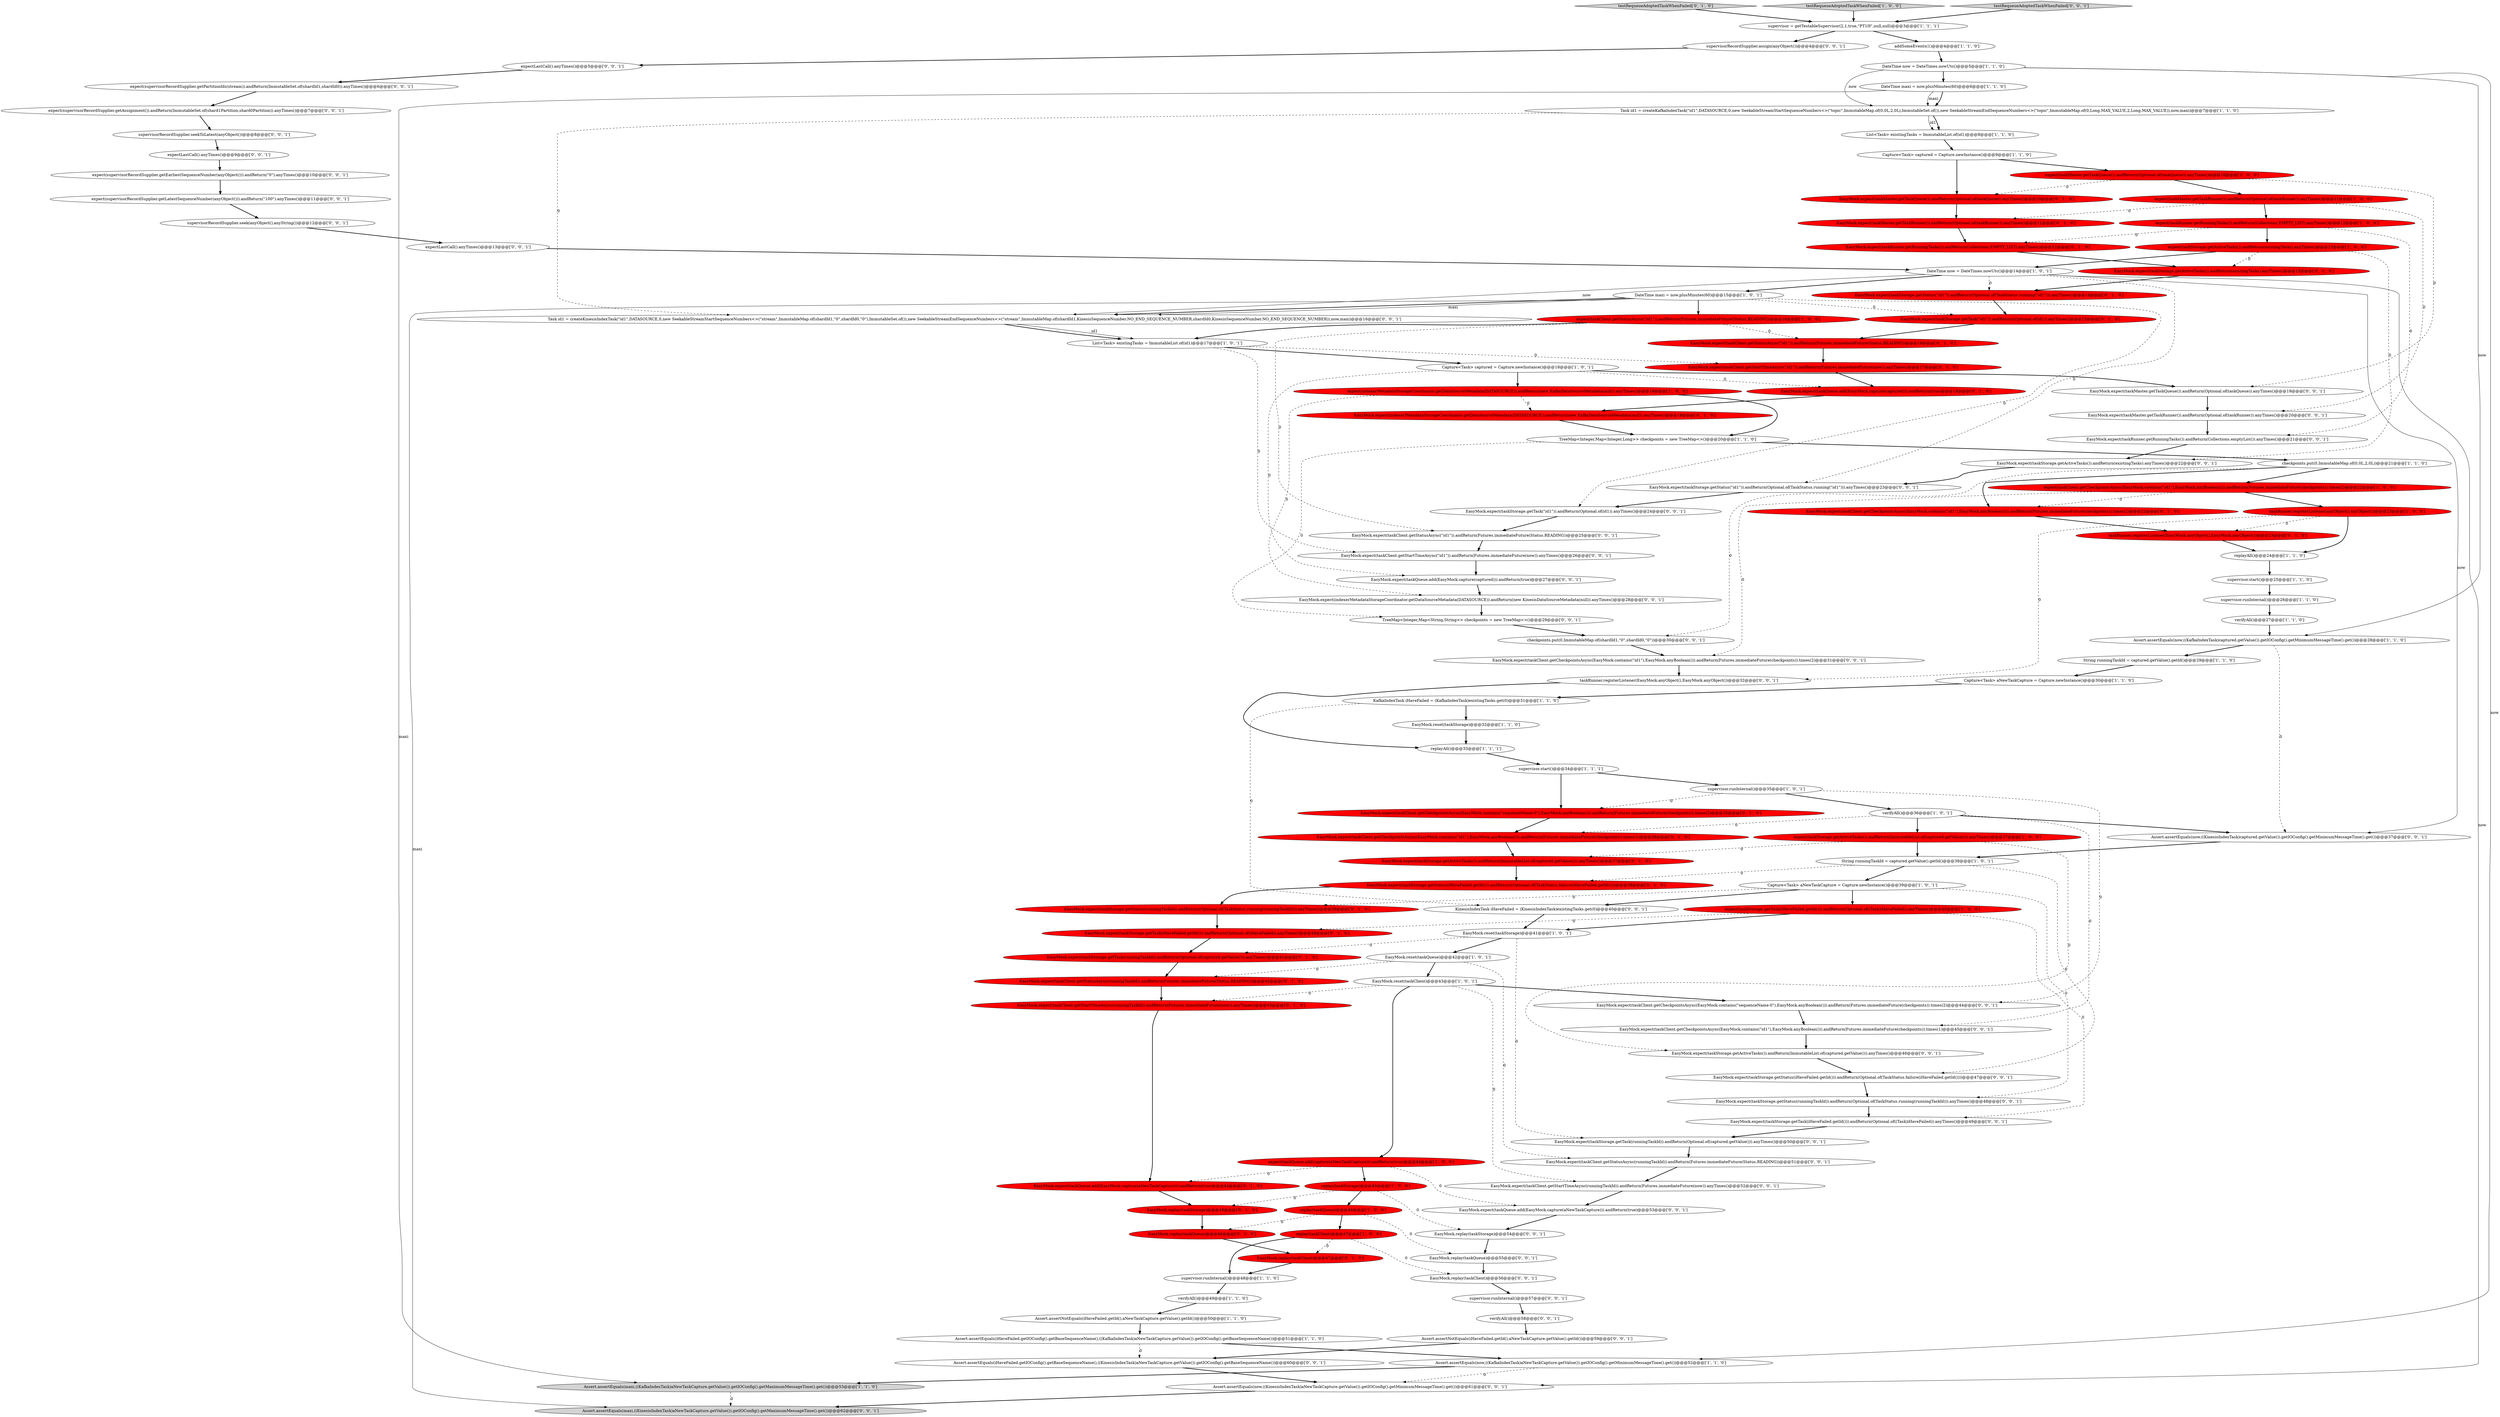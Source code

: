 digraph {
111 [style = filled, label = "EasyMock.expect(taskMaster.getTaskRunner()).andReturn(Optional.of(taskRunner)).anyTimes()@@@20@@@['0', '0', '1']", fillcolor = white, shape = ellipse image = "AAA0AAABBB3BBB"];
50 [style = filled, label = "supervisor = getTestableSupervisor(2,1,true,\"PT1H\",null,null)@@@3@@@['1', '1', '1']", fillcolor = white, shape = ellipse image = "AAA0AAABBB1BBB"];
94 [style = filled, label = "EasyMock.expect(indexerMetadataStorageCoordinator.getDataSourceMetadata(DATASOURCE)).andReturn(new KinesisDataSourceMetadata(null)).anyTimes()@@@28@@@['0', '0', '1']", fillcolor = white, shape = ellipse image = "AAA0AAABBB3BBB"];
12 [style = filled, label = "EasyMock.reset(taskClient)@@@43@@@['1', '0', '1']", fillcolor = white, shape = ellipse image = "AAA0AAABBB1BBB"];
29 [style = filled, label = "replay(taskClient)@@@47@@@['1', '0', '0']", fillcolor = red, shape = ellipse image = "AAA1AAABBB1BBB"];
41 [style = filled, label = "EasyMock.reset(taskStorage)@@@41@@@['1', '0', '1']", fillcolor = white, shape = ellipse image = "AAA0AAABBB1BBB"];
39 [style = filled, label = "verifyAll()@@@36@@@['1', '0', '1']", fillcolor = white, shape = ellipse image = "AAA0AAABBB1BBB"];
89 [style = filled, label = "EasyMock.expect(taskStorage.getTask(\"id1\")).andReturn(Optional.of(id1)).anyTimes()@@@24@@@['0', '0', '1']", fillcolor = white, shape = ellipse image = "AAA0AAABBB3BBB"];
105 [style = filled, label = "EasyMock.expect(taskQueue.add(EasyMock.capture(aNewTaskCapture))).andReturn(true)@@@53@@@['0', '0', '1']", fillcolor = white, shape = ellipse image = "AAA0AAABBB3BBB"];
43 [style = filled, label = "replay(taskStorage)@@@45@@@['1', '0', '0']", fillcolor = red, shape = ellipse image = "AAA1AAABBB1BBB"];
109 [style = filled, label = "EasyMock.replay(taskQueue)@@@55@@@['0', '0', '1']", fillcolor = white, shape = ellipse image = "AAA0AAABBB3BBB"];
100 [style = filled, label = "supervisor.runInternal()@@@57@@@['0', '0', '1']", fillcolor = white, shape = ellipse image = "AAA0AAABBB3BBB"];
40 [style = filled, label = "String runningTaskId = captured.getValue().getId()@@@38@@@['1', '0', '1']", fillcolor = white, shape = ellipse image = "AAA0AAABBB1BBB"];
66 [style = filled, label = "EasyMock.expect(taskRunner.getRunningTasks()).andReturn(Collections.EMPTY_LIST).anyTimes()@@@12@@@['0', '1', '0']", fillcolor = red, shape = ellipse image = "AAA1AAABBB2BBB"];
80 [style = filled, label = "expect(supervisorRecordSupplier.getLatestSequenceNumber(anyObject())).andReturn(\"100\").anyTimes()@@@11@@@['0', '0', '1']", fillcolor = white, shape = ellipse image = "AAA0AAABBB3BBB"];
36 [style = filled, label = "expect(indexerMetadataStorageCoordinator.getDataSourceMetadata(DATASOURCE)).andReturn(new KafkaDataSourceMetadata(null)).anyTimes()@@@19@@@['1', '0', '0']", fillcolor = red, shape = ellipse image = "AAA1AAABBB1BBB"];
42 [style = filled, label = "List<Task> existingTasks = ImmutableList.of(id1)@@@17@@@['1', '0', '1']", fillcolor = white, shape = ellipse image = "AAA0AAABBB1BBB"];
124 [style = filled, label = "checkpoints.put(0,ImmutableMap.of(shardId1,\"0\",shardId0,\"0\"))@@@30@@@['0', '0', '1']", fillcolor = white, shape = ellipse image = "AAA0AAABBB3BBB"];
95 [style = filled, label = "EasyMock.expect(taskClient.getStartTimeAsync(\"id1\")).andReturn(Futures.immediateFuture(now)).anyTimes()@@@26@@@['0', '0', '1']", fillcolor = white, shape = ellipse image = "AAA0AAABBB3BBB"];
38 [style = filled, label = "DateTime now = DateTimes.nowUtc()@@@5@@@['1', '1', '0']", fillcolor = white, shape = ellipse image = "AAA0AAABBB1BBB"];
46 [style = filled, label = "EasyMock.reset(taskQueue)@@@42@@@['1', '0', '1']", fillcolor = white, shape = ellipse image = "AAA0AAABBB1BBB"];
23 [style = filled, label = "verifyAll()@@@27@@@['1', '1', '0']", fillcolor = white, shape = ellipse image = "AAA0AAABBB1BBB"];
115 [style = filled, label = "Task id1 = createKinesisIndexTask(\"id1\",DATASOURCE,0,new SeekableStreamStartSequenceNumbers<>(\"stream\",ImmutableMap.of(shardId1,\"0\",shardId0,\"0\"),ImmutableSet.of()),new SeekableStreamEndSequenceNumbers<>(\"stream\",ImmutableMap.of(shardId1,KinesisSequenceNumber.NO_END_SEQUENCE_NUMBER,shardId0,KinesisSequenceNumber.NO_END_SEQUENCE_NUMBER)),now,maxi)@@@16@@@['0', '0', '1']", fillcolor = white, shape = ellipse image = "AAA0AAABBB3BBB"];
122 [style = filled, label = "expect(supervisorRecordSupplier.getEarliestSequenceNumber(anyObject())).andReturn(\"0\").anyTimes()@@@10@@@['0', '0', '1']", fillcolor = white, shape = ellipse image = "AAA0AAABBB3BBB"];
56 [style = filled, label = "testRequeueAdoptedTaskWhenFailed['0', '1', '0']", fillcolor = lightgray, shape = diamond image = "AAA0AAABBB2BBB"];
64 [style = filled, label = "EasyMock.expect(taskClient.getCheckpointsAsync(EasyMock.contains(\"id1\"),EasyMock.anyBoolean())).andReturn(Futures.immediateFuture(checkpoints)).times(1)@@@36@@@['0', '1', '0']", fillcolor = red, shape = ellipse image = "AAA1AAABBB2BBB"];
0 [style = filled, label = "DateTime maxi = now.plusMinutes(60)@@@15@@@['1', '0', '1']", fillcolor = white, shape = ellipse image = "AAA0AAABBB1BBB"];
97 [style = filled, label = "expect(supervisorRecordSupplier.getAssignment()).andReturn(ImmutableSet.of(shard1Partition,shard0Partition)).anyTimes()@@@7@@@['0', '0', '1']", fillcolor = white, shape = ellipse image = "AAA0AAABBB3BBB"];
37 [style = filled, label = "supervisor.runInternal()@@@26@@@['1', '1', '0']", fillcolor = white, shape = ellipse image = "AAA0AAABBB1BBB"];
60 [style = filled, label = "EasyMock.expect(taskStorage.getStatus(\"id1\")).andReturn(Optional.of(TaskStatus.running(\"id1\"))).anyTimes()@@@14@@@['0', '1', '0']", fillcolor = red, shape = ellipse image = "AAA1AAABBB2BBB"];
51 [style = filled, label = "testRequeueAdoptedTaskWhenFailed['1', '0', '0']", fillcolor = lightgray, shape = diamond image = "AAA0AAABBB1BBB"];
67 [style = filled, label = "EasyMock.expect(taskStorage.getStatus(runningTaskId)).andReturn(Optional.of(TaskStatus.running(runningTaskId))).anyTimes()@@@39@@@['0', '1', '0']", fillcolor = red, shape = ellipse image = "AAA1AAABBB2BBB"];
120 [style = filled, label = "TreeMap<Integer,Map<String,String>> checkpoints = new TreeMap<>()@@@29@@@['0', '0', '1']", fillcolor = white, shape = ellipse image = "AAA0AAABBB3BBB"];
77 [style = filled, label = "EasyMock.expect(taskQueue.add(EasyMock.capture(aNewTaskCapture))).andReturn(true)@@@44@@@['0', '1', '0']", fillcolor = red, shape = ellipse image = "AAA1AAABBB2BBB"];
44 [style = filled, label = "expect(taskRunner.getRunningTasks()).andReturn(Collections.EMPTY_LIST).anyTimes()@@@12@@@['1', '0', '0']", fillcolor = red, shape = ellipse image = "AAA1AAABBB1BBB"];
121 [style = filled, label = "EasyMock.expect(taskStorage.getStatus(runningTaskId)).andReturn(Optional.of(TaskStatus.running(runningTaskId))).anyTimes()@@@48@@@['0', '0', '1']", fillcolor = white, shape = ellipse image = "AAA0AAABBB3BBB"];
57 [style = filled, label = "taskRunner.registerListener(EasyMock.anyObject(),EasyMock.anyObject())@@@23@@@['0', '1', '0']", fillcolor = red, shape = ellipse image = "AAA1AAABBB2BBB"];
1 [style = filled, label = "expect(taskClient.getStatusAsync(\"id1\")).andReturn(Futures.immediateFuture(Status.READING))@@@16@@@['1', '0', '0']", fillcolor = red, shape = ellipse image = "AAA1AAABBB1BBB"];
27 [style = filled, label = "replayAll()@@@24@@@['1', '1', '0']", fillcolor = white, shape = ellipse image = "AAA0AAABBB1BBB"];
86 [style = filled, label = "testRequeueAdoptedTaskWhenFailed['0', '0', '1']", fillcolor = lightgray, shape = diamond image = "AAA0AAABBB3BBB"];
116 [style = filled, label = "supervisorRecordSupplier.seek(anyObject(),anyString())@@@12@@@['0', '0', '1']", fillcolor = white, shape = ellipse image = "AAA0AAABBB3BBB"];
4 [style = filled, label = "expect(taskStorage.getTask(iHaveFailed.getId())).andReturn(Optional.of((Task)iHaveFailed)).anyTimes()@@@40@@@['1', '0', '0']", fillcolor = red, shape = ellipse image = "AAA1AAABBB1BBB"];
78 [style = filled, label = "EasyMock.expect(taskQueue.add(EasyMock.capture(captured))).andReturn(true)@@@27@@@['0', '0', '1']", fillcolor = white, shape = ellipse image = "AAA0AAABBB3BBB"];
92 [style = filled, label = "supervisorRecordSupplier.seekToLatest(anyObject())@@@8@@@['0', '0', '1']", fillcolor = white, shape = ellipse image = "AAA0AAABBB3BBB"];
68 [style = filled, label = "EasyMock.expect(taskClient.getCheckpointsAsync(EasyMock.contains(\"sequenceName-0\"),EasyMock.anyBoolean())).andReturn(Futures.immediateFuture(checkpoints)).times(2)@@@35@@@['0', '1', '0']", fillcolor = red, shape = ellipse image = "AAA1AAABBB2BBB"];
26 [style = filled, label = "replay(taskQueue)@@@46@@@['1', '0', '0']", fillcolor = red, shape = ellipse image = "AAA1AAABBB1BBB"];
98 [style = filled, label = "Assert.assertEquals(now,((KinesisIndexTask)captured.getValue()).getIOConfig().getMinimumMessageTime().get())@@@37@@@['0', '0', '1']", fillcolor = white, shape = ellipse image = "AAA0AAABBB3BBB"];
54 [style = filled, label = "EasyMock.expect(taskMaster.getTaskRunner()).andReturn(Optional.of(taskRunner)).anyTimes()@@@11@@@['0', '1', '0']", fillcolor = red, shape = ellipse image = "AAA1AAABBB2BBB"];
91 [style = filled, label = "EasyMock.expect(taskStorage.getActiveTasks()).andReturn(existingTasks).anyTimes()@@@22@@@['0', '0', '1']", fillcolor = white, shape = ellipse image = "AAA0AAABBB3BBB"];
107 [style = filled, label = "taskRunner.registerListener(EasyMock.anyObject(),EasyMock.anyObject())@@@32@@@['0', '0', '1']", fillcolor = white, shape = ellipse image = "AAA0AAABBB3BBB"];
71 [style = filled, label = "EasyMock.expect(taskMaster.getTaskQueue()).andReturn(Optional.of(taskQueue)).anyTimes()@@@10@@@['0', '1', '0']", fillcolor = red, shape = ellipse image = "AAA1AAABBB2BBB"];
22 [style = filled, label = "Capture<Task> aNewTaskCapture = Capture.newInstance()@@@30@@@['1', '1', '0']", fillcolor = white, shape = ellipse image = "AAA0AAABBB1BBB"];
47 [style = filled, label = "checkpoints.put(0,ImmutableMap.of(0,0L,2,0L))@@@21@@@['1', '1', '0']", fillcolor = white, shape = ellipse image = "AAA0AAABBB1BBB"];
48 [style = filled, label = "expect(taskMaster.getTaskQueue()).andReturn(Optional.of(taskQueue)).anyTimes()@@@10@@@['1', '0', '0']", fillcolor = red, shape = ellipse image = "AAA1AAABBB1BBB"];
114 [style = filled, label = "EasyMock.expect(taskClient.getCheckpointsAsync(EasyMock.contains(\"sequenceName-0\"),EasyMock.anyBoolean())).andReturn(Futures.immediateFuture(checkpoints)).times(2)@@@44@@@['0', '0', '1']", fillcolor = white, shape = ellipse image = "AAA0AAABBB3BBB"];
18 [style = filled, label = "Capture<Task> captured = Capture.newInstance()@@@9@@@['1', '1', '0']", fillcolor = white, shape = ellipse image = "AAA0AAABBB1BBB"];
21 [style = filled, label = "supervisor.runInternal()@@@35@@@['1', '0', '1']", fillcolor = white, shape = ellipse image = "AAA0AAABBB1BBB"];
84 [style = filled, label = "EasyMock.expect(taskClient.getCheckpointsAsync(EasyMock.contains(\"id1\"),EasyMock.anyBoolean())).andReturn(Futures.immediateFuture(checkpoints)).times(2)@@@31@@@['0', '0', '1']", fillcolor = white, shape = ellipse image = "AAA0AAABBB3BBB"];
19 [style = filled, label = "addSomeEvents(1)@@@4@@@['1', '1', '0']", fillcolor = white, shape = ellipse image = "AAA0AAABBB1BBB"];
2 [style = filled, label = "verifyAll()@@@49@@@['1', '1', '0']", fillcolor = white, shape = ellipse image = "AAA0AAABBB1BBB"];
85 [style = filled, label = "expectLastCall().anyTimes()@@@13@@@['0', '0', '1']", fillcolor = white, shape = ellipse image = "AAA0AAABBB3BBB"];
32 [style = filled, label = "supervisor.start()@@@34@@@['1', '1', '1']", fillcolor = white, shape = ellipse image = "AAA0AAABBB1BBB"];
103 [style = filled, label = "EasyMock.expect(taskStorage.getStatus(\"id1\")).andReturn(Optional.of(TaskStatus.running(\"id1\"))).anyTimes()@@@23@@@['0', '0', '1']", fillcolor = white, shape = ellipse image = "AAA0AAABBB3BBB"];
3 [style = filled, label = "DateTime now = DateTimes.nowUtc()@@@14@@@['1', '0', '1']", fillcolor = white, shape = ellipse image = "AAA0AAABBB1BBB"];
28 [style = filled, label = "Assert.assertEquals(iHaveFailed.getIOConfig().getBaseSequenceName(),((KafkaIndexTask)aNewTaskCapture.getValue()).getIOConfig().getBaseSequenceName())@@@51@@@['1', '1', '0']", fillcolor = white, shape = ellipse image = "AAA0AAABBB1BBB"];
33 [style = filled, label = "TreeMap<Integer,Map<Integer,Long>> checkpoints = new TreeMap<>()@@@20@@@['1', '1', '0']", fillcolor = white, shape = ellipse image = "AAA0AAABBB1BBB"];
6 [style = filled, label = "taskRunner.registerListener(anyObject(),anyObject())@@@23@@@['1', '0', '0']", fillcolor = red, shape = ellipse image = "AAA1AAABBB1BBB"];
79 [style = filled, label = "EasyMock.expect(taskStorage.getTask(runningTaskId)).andReturn(Optional.of(captured.getValue())).anyTimes()@@@50@@@['0', '0', '1']", fillcolor = white, shape = ellipse image = "AAA0AAABBB3BBB"];
101 [style = filled, label = "expect(supervisorRecordSupplier.getPartitionIds(stream)).andReturn(ImmutableSet.of(shardId1,shardId0)).anyTimes()@@@6@@@['0', '0', '1']", fillcolor = white, shape = ellipse image = "AAA0AAABBB3BBB"];
110 [style = filled, label = "Assert.assertEquals(maxi,((KinesisIndexTask)aNewTaskCapture.getValue()).getIOConfig().getMaximumMessageTime().get())@@@62@@@['0', '0', '1']", fillcolor = lightgray, shape = ellipse image = "AAA0AAABBB3BBB"];
16 [style = filled, label = "DateTime maxi = now.plusMinutes(60)@@@6@@@['1', '1', '0']", fillcolor = white, shape = ellipse image = "AAA0AAABBB1BBB"];
96 [style = filled, label = "supervisorRecordSupplier.assign(anyObject())@@@4@@@['0', '0', '1']", fillcolor = white, shape = ellipse image = "AAA0AAABBB3BBB"];
93 [style = filled, label = "EasyMock.expect(taskClient.getStatusAsync(\"id1\")).andReturn(Futures.immediateFuture(Status.READING))@@@25@@@['0', '0', '1']", fillcolor = white, shape = ellipse image = "AAA0AAABBB3BBB"];
88 [style = filled, label = "EasyMock.expect(taskStorage.getActiveTasks()).andReturn(ImmutableList.of(captured.getValue())).anyTimes()@@@46@@@['0', '0', '1']", fillcolor = white, shape = ellipse image = "AAA0AAABBB3BBB"];
81 [style = filled, label = "EasyMock.expect(taskStorage.getTask(iHaveFailed.getId())).andReturn(Optional.of((Task)iHaveFailed)).anyTimes()@@@49@@@['0', '0', '1']", fillcolor = white, shape = ellipse image = "AAA0AAABBB3BBB"];
58 [style = filled, label = "EasyMock.expect(taskClient.getStatusAsync(\"id1\")).andReturn(Futures.immediateFuture(Status.READING))@@@16@@@['0', '1', '0']", fillcolor = red, shape = ellipse image = "AAA1AAABBB2BBB"];
9 [style = filled, label = "Assert.assertNotEquals(iHaveFailed.getId(),aNewTaskCapture.getValue().getId())@@@50@@@['1', '1', '0']", fillcolor = white, shape = ellipse image = "AAA0AAABBB1BBB"];
106 [style = filled, label = "Assert.assertEquals(now,((KinesisIndexTask)aNewTaskCapture.getValue()).getIOConfig().getMinimumMessageTime().get())@@@61@@@['0', '0', '1']", fillcolor = white, shape = ellipse image = "AAA0AAABBB3BBB"];
65 [style = filled, label = "EasyMock.replay(taskStorage)@@@45@@@['0', '1', '0']", fillcolor = red, shape = ellipse image = "AAA1AAABBB2BBB"];
76 [style = filled, label = "EasyMock.expect(taskClient.getStartTimeAsync(runningTaskId)).andReturn(Futures.immediateFuture(now)).anyTimes()@@@43@@@['0', '1', '0']", fillcolor = red, shape = ellipse image = "AAA1AAABBB2BBB"];
119 [style = filled, label = "Assert.assertNotEquals(iHaveFailed.getId(),aNewTaskCapture.getValue().getId())@@@59@@@['0', '0', '1']", fillcolor = white, shape = ellipse image = "AAA0AAABBB3BBB"];
117 [style = filled, label = "expectLastCall().anyTimes()@@@5@@@['0', '0', '1']", fillcolor = white, shape = ellipse image = "AAA0AAABBB3BBB"];
72 [style = filled, label = "EasyMock.replay(taskQueue)@@@46@@@['0', '1', '0']", fillcolor = red, shape = ellipse image = "AAA1AAABBB2BBB"];
45 [style = filled, label = "Capture<Task> aNewTaskCapture = Capture.newInstance()@@@39@@@['1', '0', '1']", fillcolor = white, shape = ellipse image = "AAA0AAABBB1BBB"];
87 [style = filled, label = "EasyMock.replay(taskClient)@@@56@@@['0', '0', '1']", fillcolor = white, shape = ellipse image = "AAA0AAABBB3BBB"];
25 [style = filled, label = "EasyMock.reset(taskStorage)@@@32@@@['1', '1', '0']", fillcolor = white, shape = ellipse image = "AAA0AAABBB1BBB"];
35 [style = filled, label = "List<Task> existingTasks = ImmutableList.of(id1)@@@8@@@['1', '1', '0']", fillcolor = white, shape = ellipse image = "AAA0AAABBB1BBB"];
55 [style = filled, label = "EasyMock.expect(taskStorage.getTask(iHaveFailed.getId())).andReturn(Optional.of(iHaveFailed)).anyTimes()@@@40@@@['0', '1', '0']", fillcolor = red, shape = ellipse image = "AAA1AAABBB2BBB"];
75 [style = filled, label = "EasyMock.expect(taskStorage.getStatus(iHaveFailed.getId())).andReturn(Optional.of(TaskStatus.failure(iHaveFailed.getId())))@@@38@@@['0', '1', '0']", fillcolor = red, shape = ellipse image = "AAA1AAABBB2BBB"];
104 [style = filled, label = "EasyMock.replay(taskStorage)@@@54@@@['0', '0', '1']", fillcolor = white, shape = ellipse image = "AAA0AAABBB3BBB"];
14 [style = filled, label = "String runningTaskId = captured.getValue().getId()@@@29@@@['1', '1', '0']", fillcolor = white, shape = ellipse image = "AAA0AAABBB1BBB"];
7 [style = filled, label = "Assert.assertEquals(maxi,((KafkaIndexTask)aNewTaskCapture.getValue()).getIOConfig().getMaximumMessageTime().get())@@@53@@@['1', '1', '0']", fillcolor = lightgray, shape = ellipse image = "AAA0AAABBB1BBB"];
13 [style = filled, label = "Assert.assertEquals(now,((KafkaIndexTask)captured.getValue()).getIOConfig().getMinimumMessageTime().get())@@@28@@@['1', '1', '0']", fillcolor = white, shape = ellipse image = "AAA0AAABBB1BBB"];
5 [style = filled, label = "KafkaIndexTask iHaveFailed = (KafkaIndexTask)existingTasks.get(0)@@@31@@@['1', '1', '0']", fillcolor = white, shape = ellipse image = "AAA0AAABBB1BBB"];
34 [style = filled, label = "expect(taskMaster.getTaskRunner()).andReturn(Optional.of(taskRunner)).anyTimes()@@@11@@@['1', '0', '0']", fillcolor = red, shape = ellipse image = "AAA1AAABBB1BBB"];
31 [style = filled, label = "supervisor.runInternal()@@@48@@@['1', '1', '0']", fillcolor = white, shape = ellipse image = "AAA0AAABBB1BBB"];
52 [style = filled, label = "EasyMock.expect(taskClient.getStatusAsync(runningTaskId)).andReturn(Futures.immediateFuture(Status.READING))@@@42@@@['0', '1', '0']", fillcolor = red, shape = ellipse image = "AAA1AAABBB2BBB"];
17 [style = filled, label = "Assert.assertEquals(now,((KafkaIndexTask)aNewTaskCapture.getValue()).getIOConfig().getMinimumMessageTime().get())@@@52@@@['1', '1', '0']", fillcolor = white, shape = ellipse image = "AAA0AAABBB1BBB"];
123 [style = filled, label = "Assert.assertEquals(iHaveFailed.getIOConfig().getBaseSequenceName(),((KinesisIndexTask)aNewTaskCapture.getValue()).getIOConfig().getBaseSequenceName())@@@60@@@['0', '0', '1']", fillcolor = white, shape = ellipse image = "AAA0AAABBB3BBB"];
62 [style = filled, label = "EasyMock.replay(taskClient)@@@47@@@['0', '1', '0']", fillcolor = red, shape = ellipse image = "AAA1AAABBB2BBB"];
59 [style = filled, label = "EasyMock.expect(taskQueue.add(EasyMock.capture(captured))).andReturn(true)@@@18@@@['0', '1', '0']", fillcolor = red, shape = ellipse image = "AAA1AAABBB2BBB"];
63 [style = filled, label = "EasyMock.expect(taskStorage.getActiveTasks()).andReturn(ImmutableList.of(captured.getValue())).anyTimes()@@@37@@@['0', '1', '0']", fillcolor = red, shape = ellipse image = "AAA1AAABBB2BBB"];
113 [style = filled, label = "EasyMock.expect(taskClient.getStatusAsync(runningTaskId)).andReturn(Futures.immediateFuture(Status.READING))@@@51@@@['0', '0', '1']", fillcolor = white, shape = ellipse image = "AAA0AAABBB3BBB"];
53 [style = filled, label = "EasyMock.expect(taskStorage.getActiveTasks()).andReturn(existingTasks).anyTimes()@@@13@@@['0', '1', '0']", fillcolor = red, shape = ellipse image = "AAA1AAABBB2BBB"];
8 [style = filled, label = "supervisor.start()@@@25@@@['1', '1', '0']", fillcolor = white, shape = ellipse image = "AAA0AAABBB1BBB"];
11 [style = filled, label = "Task id1 = createKafkaIndexTask(\"id1\",DATASOURCE,0,new SeekableStreamStartSequenceNumbers<>(\"topic\",ImmutableMap.of(0,0L,2,0L),ImmutableSet.of()),new SeekableStreamEndSequenceNumbers<>(\"topic\",ImmutableMap.of(0,Long.MAX_VALUE,2,Long.MAX_VALUE)),now,maxi)@@@7@@@['1', '1', '0']", fillcolor = white, shape = ellipse image = "AAA0AAABBB1BBB"];
70 [style = filled, label = "EasyMock.expect(taskClient.getCheckpointsAsync(EasyMock.contains(\"id1\"),EasyMock.anyBoolean())).andReturn(Futures.immediateFuture(checkpoints)).times(2)@@@22@@@['0', '1', '0']", fillcolor = red, shape = ellipse image = "AAA1AAABBB2BBB"];
74 [style = filled, label = "EasyMock.expect(indexerMetadataStorageCoordinator.getDataSourceMetadata(DATASOURCE)).andReturn(new KafkaDataSourceMetadata(null)).anyTimes()@@@19@@@['0', '1', '0']", fillcolor = red, shape = ellipse image = "AAA1AAABBB2BBB"];
83 [style = filled, label = "KinesisIndexTask iHaveFailed = (KinesisIndexTask)existingTasks.get(0)@@@40@@@['0', '0', '1']", fillcolor = white, shape = ellipse image = "AAA0AAABBB3BBB"];
20 [style = filled, label = "expect(taskClient.getCheckpointsAsync(EasyMock.contains(\"id1\"),EasyMock.anyBoolean())).andReturn(Futures.immediateFuture(checkpoints)).times(2)@@@22@@@['1', '0', '0']", fillcolor = red, shape = ellipse image = "AAA1AAABBB1BBB"];
49 [style = filled, label = "Capture<Task> captured = Capture.newInstance()@@@18@@@['1', '0', '1']", fillcolor = white, shape = ellipse image = "AAA0AAABBB1BBB"];
90 [style = filled, label = "EasyMock.expect(taskRunner.getRunningTasks()).andReturn(Collections.emptyList()).anyTimes()@@@21@@@['0', '0', '1']", fillcolor = white, shape = ellipse image = "AAA0AAABBB3BBB"];
69 [style = filled, label = "EasyMock.expect(taskStorage.getTask(\"id1\")).andReturn(Optional.of(id1)).anyTimes()@@@15@@@['0', '1', '0']", fillcolor = red, shape = ellipse image = "AAA1AAABBB2BBB"];
24 [style = filled, label = "expect(taskQueue.add(capture(aNewTaskCapture))).andReturn(true)@@@44@@@['1', '0', '0']", fillcolor = red, shape = ellipse image = "AAA1AAABBB1BBB"];
61 [style = filled, label = "EasyMock.expect(taskClient.getStartTimeAsync(\"id1\")).andReturn(Futures.immediateFuture(now)).anyTimes()@@@17@@@['0', '1', '0']", fillcolor = red, shape = ellipse image = "AAA1AAABBB2BBB"];
112 [style = filled, label = "EasyMock.expect(taskStorage.getStatus(iHaveFailed.getId())).andReturn(Optional.of(TaskStatus.failure(iHaveFailed.getId())))@@@47@@@['0', '0', '1']", fillcolor = white, shape = ellipse image = "AAA0AAABBB3BBB"];
15 [style = filled, label = "replayAll()@@@33@@@['1', '1', '1']", fillcolor = white, shape = ellipse image = "AAA0AAABBB1BBB"];
82 [style = filled, label = "expectLastCall().anyTimes()@@@9@@@['0', '0', '1']", fillcolor = white, shape = ellipse image = "AAA0AAABBB3BBB"];
102 [style = filled, label = "EasyMock.expect(taskClient.getCheckpointsAsync(EasyMock.contains(\"id1\"),EasyMock.anyBoolean())).andReturn(Futures.immediateFuture(checkpoints)).times(1)@@@45@@@['0', '0', '1']", fillcolor = white, shape = ellipse image = "AAA0AAABBB3BBB"];
118 [style = filled, label = "verifyAll()@@@58@@@['0', '0', '1']", fillcolor = white, shape = ellipse image = "AAA0AAABBB3BBB"];
30 [style = filled, label = "expect(taskStorage.getActiveTasks()).andReturn(existingTasks).anyTimes()@@@13@@@['1', '0', '0']", fillcolor = red, shape = ellipse image = "AAA1AAABBB1BBB"];
108 [style = filled, label = "EasyMock.expect(taskMaster.getTaskQueue()).andReturn(Optional.of(taskQueue)).anyTimes()@@@19@@@['0', '0', '1']", fillcolor = white, shape = ellipse image = "AAA0AAABBB3BBB"];
99 [style = filled, label = "EasyMock.expect(taskClient.getStartTimeAsync(runningTaskId)).andReturn(Futures.immediateFuture(now)).anyTimes()@@@52@@@['0', '0', '1']", fillcolor = white, shape = ellipse image = "AAA0AAABBB3BBB"];
10 [style = filled, label = "expect(taskStorage.getActiveTasks()).andReturn(ImmutableList.of(captured.getValue())).anyTimes()@@@37@@@['1', '0', '0']", fillcolor = red, shape = ellipse image = "AAA1AAABBB1BBB"];
73 [style = filled, label = "EasyMock.expect(taskStorage.getTask(runningTaskId)).andReturn(Optional.of(captured.getValue())).anyTimes()@@@41@@@['0', '1', '0']", fillcolor = red, shape = ellipse image = "AAA1AAABBB2BBB"];
45->121 [style = dashed, label="0"];
38->13 [style = solid, label="now"];
49->108 [style = bold, label=""];
106->110 [style = bold, label=""];
3->60 [style = dashed, label="0"];
20->70 [style = dashed, label="0"];
11->35 [style = solid, label="id1"];
43->26 [style = bold, label=""];
103->89 [style = bold, label=""];
24->43 [style = bold, label=""];
61->59 [style = bold, label=""];
12->114 [style = bold, label=""];
95->78 [style = bold, label=""];
36->33 [style = bold, label=""];
45->83 [style = bold, label=""];
89->93 [style = bold, label=""];
34->54 [style = dashed, label="0"];
0->89 [style = dashed, label="0"];
44->66 [style = dashed, label="0"];
3->103 [style = dashed, label="0"];
99->105 [style = bold, label=""];
105->104 [style = bold, label=""];
119->123 [style = bold, label=""];
33->120 [style = dashed, label="0"];
0->69 [style = dashed, label="0"];
26->72 [style = dashed, label="0"];
12->99 [style = dashed, label="0"];
51->50 [style = bold, label=""];
69->58 [style = bold, label=""];
23->13 [style = bold, label=""];
3->115 [style = solid, label="now"];
81->79 [style = bold, label=""];
21->114 [style = dashed, label="0"];
36->74 [style = dashed, label="0"];
63->75 [style = bold, label=""];
25->15 [style = bold, label=""];
70->57 [style = bold, label=""];
91->103 [style = bold, label=""];
104->109 [style = bold, label=""];
53->60 [style = bold, label=""];
48->71 [style = dashed, label="0"];
48->34 [style = bold, label=""];
13->14 [style = bold, label=""];
39->98 [style = bold, label=""];
46->113 [style = dashed, label="0"];
49->36 [style = bold, label=""];
34->111 [style = dashed, label="0"];
1->58 [style = dashed, label="0"];
49->78 [style = dashed, label="0"];
0->110 [style = solid, label="maxi"];
21->68 [style = dashed, label="0"];
35->18 [style = bold, label=""];
3->106 [style = solid, label="now"];
50->19 [style = bold, label=""];
32->68 [style = bold, label=""];
115->42 [style = bold, label=""];
14->22 [style = bold, label=""];
12->76 [style = dashed, label="0"];
6->107 [style = dashed, label="0"];
1->42 [style = bold, label=""];
31->2 [style = bold, label=""];
54->66 [style = bold, label=""];
2->9 [style = bold, label=""];
47->124 [style = dashed, label="0"];
22->5 [style = bold, label=""];
3->0 [style = bold, label=""];
5->25 [style = bold, label=""];
118->119 [style = bold, label=""];
6->57 [style = dashed, label="0"];
26->109 [style = dashed, label="0"];
113->99 [style = bold, label=""];
102->88 [style = bold, label=""];
123->106 [style = bold, label=""];
4->55 [style = dashed, label="0"];
121->81 [style = bold, label=""];
33->47 [style = bold, label=""];
78->94 [style = bold, label=""];
65->72 [style = bold, label=""];
87->100 [style = bold, label=""];
85->3 [style = bold, label=""];
46->52 [style = dashed, label="0"];
56->50 [style = bold, label=""];
42->61 [style = dashed, label="0"];
84->107 [style = bold, label=""];
44->90 [style = dashed, label="0"];
41->46 [style = bold, label=""];
117->101 [style = bold, label=""];
13->98 [style = dashed, label="0"];
19->38 [style = bold, label=""];
77->65 [style = bold, label=""];
90->91 [style = bold, label=""];
27->8 [style = bold, label=""];
114->102 [style = bold, label=""];
73->52 [style = bold, label=""];
44->30 [style = bold, label=""];
82->122 [style = bold, label=""];
5->83 [style = dashed, label="0"];
4->81 [style = dashed, label="0"];
71->54 [style = bold, label=""];
58->61 [style = bold, label=""];
86->50 [style = bold, label=""];
43->65 [style = dashed, label="0"];
10->88 [style = dashed, label="0"];
41->79 [style = dashed, label="0"];
38->16 [style = bold, label=""];
88->112 [style = bold, label=""];
109->87 [style = bold, label=""];
24->77 [style = dashed, label="0"];
16->7 [style = solid, label="maxi"];
12->24 [style = bold, label=""];
0->115 [style = bold, label=""];
124->84 [style = bold, label=""];
115->42 [style = solid, label="id1"];
111->90 [style = bold, label=""];
4->41 [style = bold, label=""];
41->73 [style = dashed, label="0"];
40->75 [style = dashed, label="0"];
40->112 [style = dashed, label="0"];
9->28 [style = bold, label=""];
30->91 [style = dashed, label="0"];
6->27 [style = bold, label=""];
80->116 [style = bold, label=""];
93->95 [style = bold, label=""];
18->48 [style = bold, label=""];
43->104 [style = dashed, label="0"];
101->97 [style = bold, label=""];
21->39 [style = bold, label=""];
30->3 [style = bold, label=""];
98->40 [style = bold, label=""];
0->1 [style = bold, label=""];
34->44 [style = bold, label=""];
10->40 [style = bold, label=""];
28->17 [style = bold, label=""];
47->70 [style = bold, label=""];
38->11 [style = solid, label="now"];
24->105 [style = dashed, label="0"];
8->37 [style = bold, label=""];
60->69 [style = bold, label=""];
38->17 [style = solid, label="now"];
108->111 [style = bold, label=""];
94->120 [style = bold, label=""];
83->41 [style = bold, label=""];
42->95 [style = dashed, label="0"];
7->110 [style = dashed, label="0"];
75->67 [style = bold, label=""];
68->64 [style = bold, label=""];
3->98 [style = solid, label="now"];
72->62 [style = bold, label=""];
32->21 [style = bold, label=""];
16->11 [style = bold, label=""];
49->59 [style = dashed, label="0"];
46->12 [style = bold, label=""];
66->53 [style = bold, label=""];
52->76 [style = bold, label=""];
97->92 [style = bold, label=""];
55->73 [style = bold, label=""];
26->29 [style = bold, label=""];
92->82 [style = bold, label=""];
29->31 [style = bold, label=""];
64->63 [style = bold, label=""];
76->77 [style = bold, label=""];
50->96 [style = bold, label=""];
29->62 [style = dashed, label="0"];
36->94 [style = dashed, label="0"];
20->84 [style = dashed, label="0"];
79->113 [style = bold, label=""];
20->6 [style = bold, label=""];
59->74 [style = bold, label=""];
37->23 [style = bold, label=""];
1->93 [style = dashed, label="0"];
30->53 [style = dashed, label="0"];
11->35 [style = bold, label=""];
45->67 [style = dashed, label="0"];
96->117 [style = bold, label=""];
45->4 [style = bold, label=""];
18->71 [style = bold, label=""];
17->7 [style = bold, label=""];
0->115 [style = solid, label="maxi"];
28->123 [style = dashed, label="0"];
17->106 [style = dashed, label="0"];
67->55 [style = bold, label=""];
62->31 [style = bold, label=""];
100->118 [style = bold, label=""];
39->64 [style = dashed, label="0"];
57->27 [style = bold, label=""];
16->11 [style = solid, label="maxi"];
39->102 [style = dashed, label="0"];
29->87 [style = dashed, label="0"];
11->115 [style = dashed, label="0"];
74->33 [style = bold, label=""];
47->20 [style = bold, label=""];
39->10 [style = bold, label=""];
122->80 [style = bold, label=""];
112->121 [style = bold, label=""];
42->49 [style = bold, label=""];
120->124 [style = bold, label=""];
107->15 [style = bold, label=""];
40->45 [style = bold, label=""];
15->32 [style = bold, label=""];
10->63 [style = dashed, label="0"];
48->108 [style = dashed, label="0"];
116->85 [style = bold, label=""];
}
